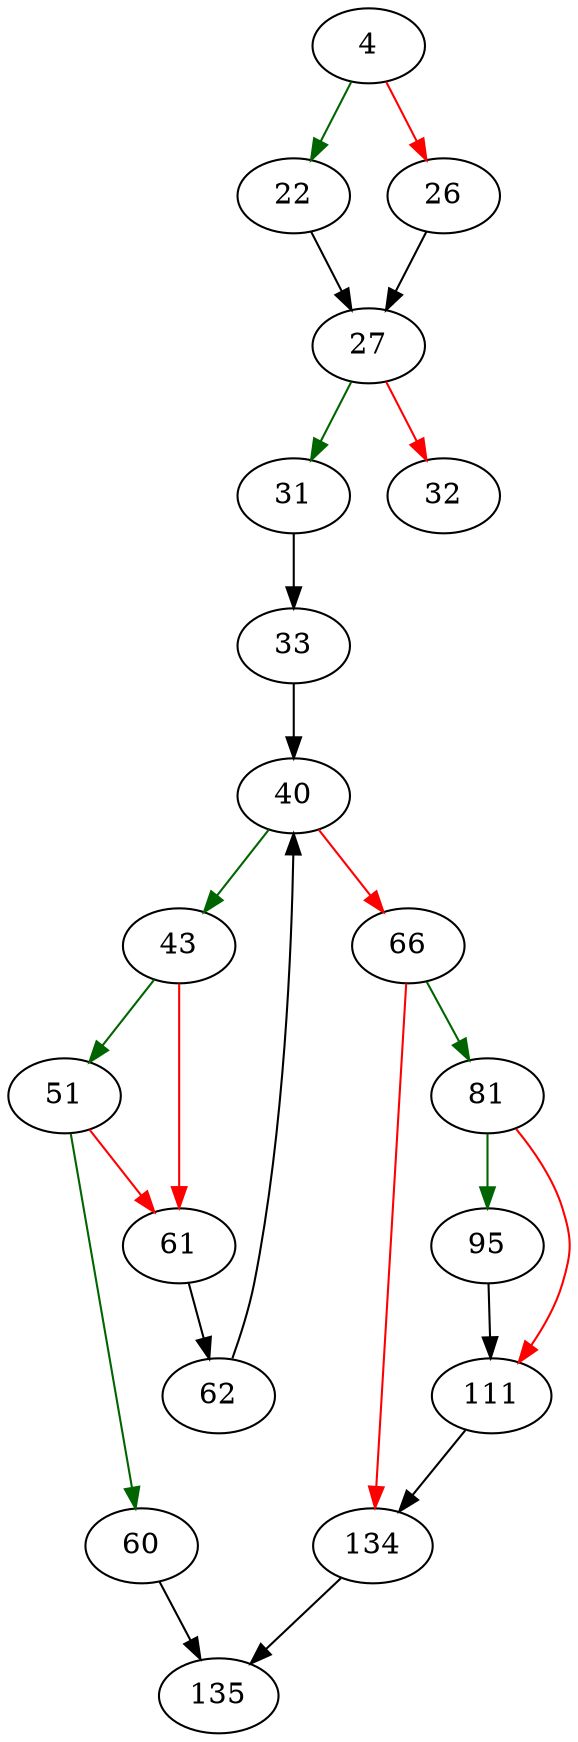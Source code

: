 strict digraph "idxHashAdd" {
	// Node definitions.
	4 [entry=true];
	22;
	26;
	27;
	31;
	32;
	33;
	40;
	43;
	66;
	51;
	61;
	60;
	135;
	62;
	81;
	134;
	95;
	111;

	// Edge definitions.
	4 -> 22 [
		color=darkgreen
		cond=true
	];
	4 -> 26 [
		color=red
		cond=false
	];
	22 -> 27;
	26 -> 27;
	27 -> 31 [
		color=darkgreen
		cond=true
	];
	27 -> 32 [
		color=red
		cond=false
	];
	31 -> 33;
	33 -> 40;
	40 -> 43 [
		color=darkgreen
		cond=true
	];
	40 -> 66 [
		color=red
		cond=false
	];
	43 -> 51 [
		color=darkgreen
		cond=true
	];
	43 -> 61 [
		color=red
		cond=false
	];
	66 -> 81 [
		color=darkgreen
		cond=true
	];
	66 -> 134 [
		color=red
		cond=false
	];
	51 -> 61 [
		color=red
		cond=false
	];
	51 -> 60 [
		color=darkgreen
		cond=true
	];
	61 -> 62;
	60 -> 135;
	62 -> 40;
	81 -> 95 [
		color=darkgreen
		cond=true
	];
	81 -> 111 [
		color=red
		cond=false
	];
	134 -> 135;
	95 -> 111;
	111 -> 134;
}